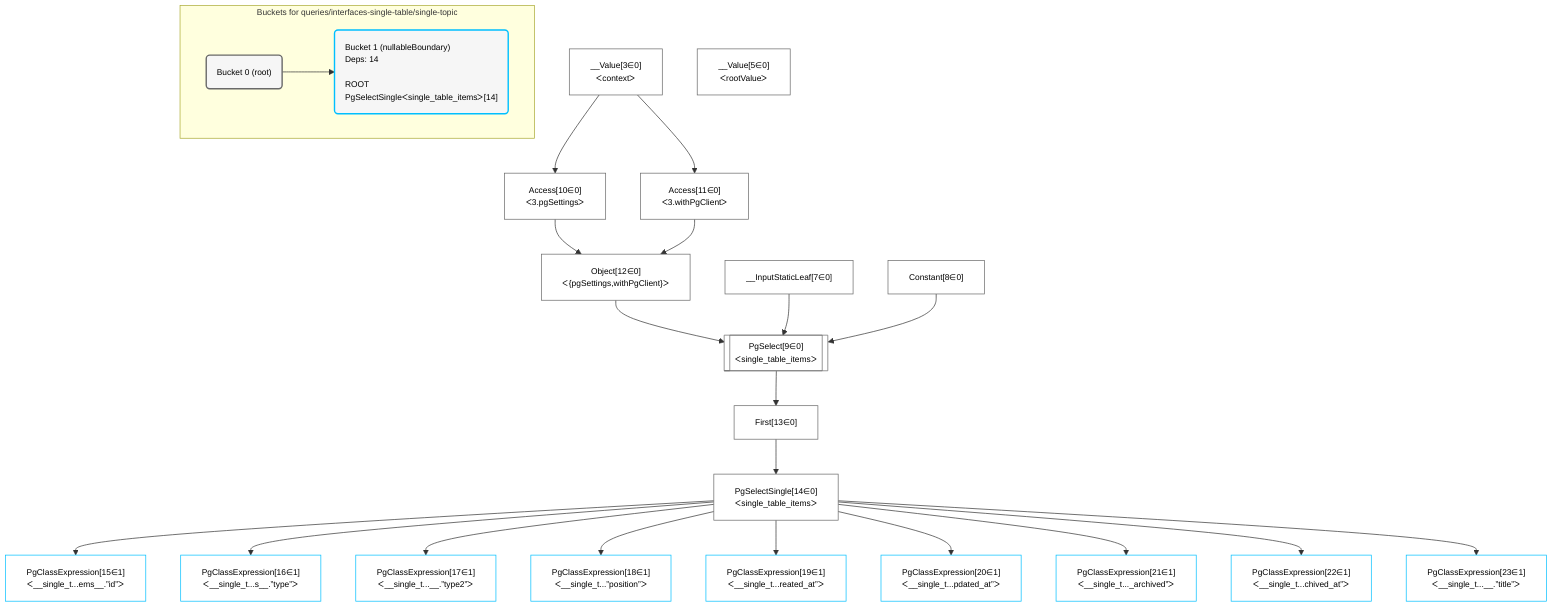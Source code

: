 %%{init: {'themeVariables': { 'fontSize': '12px'}}}%%
graph TD
    classDef path fill:#eee,stroke:#000,color:#000
    classDef plan fill:#fff,stroke-width:1px,color:#000
    classDef itemplan fill:#fff,stroke-width:2px,color:#000
    classDef sideeffectplan fill:#f00,stroke-width:2px,color:#000
    classDef bucket fill:#f6f6f6,color:#000,stroke-width:2px,text-align:left


    %% define steps
    __Value3["__Value[3∈0]<br />ᐸcontextᐳ"]:::plan
    __Value5["__Value[5∈0]<br />ᐸrootValueᐳ"]:::plan
    __InputStaticLeaf7["__InputStaticLeaf[7∈0]"]:::plan
    Constant8["Constant[8∈0]"]:::plan
    Access10["Access[10∈0]<br />ᐸ3.pgSettingsᐳ"]:::plan
    Access11["Access[11∈0]<br />ᐸ3.withPgClientᐳ"]:::plan
    Object12["Object[12∈0]<br />ᐸ{pgSettings,withPgClient}ᐳ"]:::plan
    PgSelect9[["PgSelect[9∈0]<br />ᐸsingle_table_itemsᐳ"]]:::plan
    First13["First[13∈0]"]:::plan
    PgSelectSingle14["PgSelectSingle[14∈0]<br />ᐸsingle_table_itemsᐳ"]:::plan
    PgClassExpression15["PgClassExpression[15∈1]<br />ᐸ__single_t...ems__.”id”ᐳ"]:::plan
    PgClassExpression16["PgClassExpression[16∈1]<br />ᐸ__single_t...s__.”type”ᐳ"]:::plan
    PgClassExpression17["PgClassExpression[17∈1]<br />ᐸ__single_t...__.”type2”ᐳ"]:::plan
    PgClassExpression18["PgClassExpression[18∈1]<br />ᐸ__single_t...”position”ᐳ"]:::plan
    PgClassExpression19["PgClassExpression[19∈1]<br />ᐸ__single_t...reated_at”ᐳ"]:::plan
    PgClassExpression20["PgClassExpression[20∈1]<br />ᐸ__single_t...pdated_at”ᐳ"]:::plan
    PgClassExpression21["PgClassExpression[21∈1]<br />ᐸ__single_t..._archived”ᐳ"]:::plan
    PgClassExpression22["PgClassExpression[22∈1]<br />ᐸ__single_t...chived_at”ᐳ"]:::plan
    PgClassExpression23["PgClassExpression[23∈1]<br />ᐸ__single_t...__.”title”ᐳ"]:::plan

    %% plan dependencies
    __Value3 --> Access10
    __Value3 --> Access11
    Access10 & Access11 --> Object12
    Object12 & __InputStaticLeaf7 & Constant8 --> PgSelect9
    PgSelect9 --> First13
    First13 --> PgSelectSingle14
    PgSelectSingle14 --> PgClassExpression15
    PgSelectSingle14 --> PgClassExpression16
    PgSelectSingle14 --> PgClassExpression17
    PgSelectSingle14 --> PgClassExpression18
    PgSelectSingle14 --> PgClassExpression19
    PgSelectSingle14 --> PgClassExpression20
    PgSelectSingle14 --> PgClassExpression21
    PgSelectSingle14 --> PgClassExpression22
    PgSelectSingle14 --> PgClassExpression23

    subgraph "Buckets for queries/interfaces-single-table/single-topic"
    Bucket0("Bucket 0 (root)"):::bucket
    classDef bucket0 stroke:#696969
    class Bucket0,__Value3,__Value5,__InputStaticLeaf7,Constant8,PgSelect9,Access10,Access11,Object12,First13,PgSelectSingle14 bucket0
    Bucket1("Bucket 1 (nullableBoundary)<br />Deps: 14<br /><br />ROOT PgSelectSingleᐸsingle_table_itemsᐳ[14]"):::bucket
    classDef bucket1 stroke:#00bfff
    class Bucket1,PgClassExpression15,PgClassExpression16,PgClassExpression17,PgClassExpression18,PgClassExpression19,PgClassExpression20,PgClassExpression21,PgClassExpression22,PgClassExpression23 bucket1
    Bucket0 --> Bucket1
    end